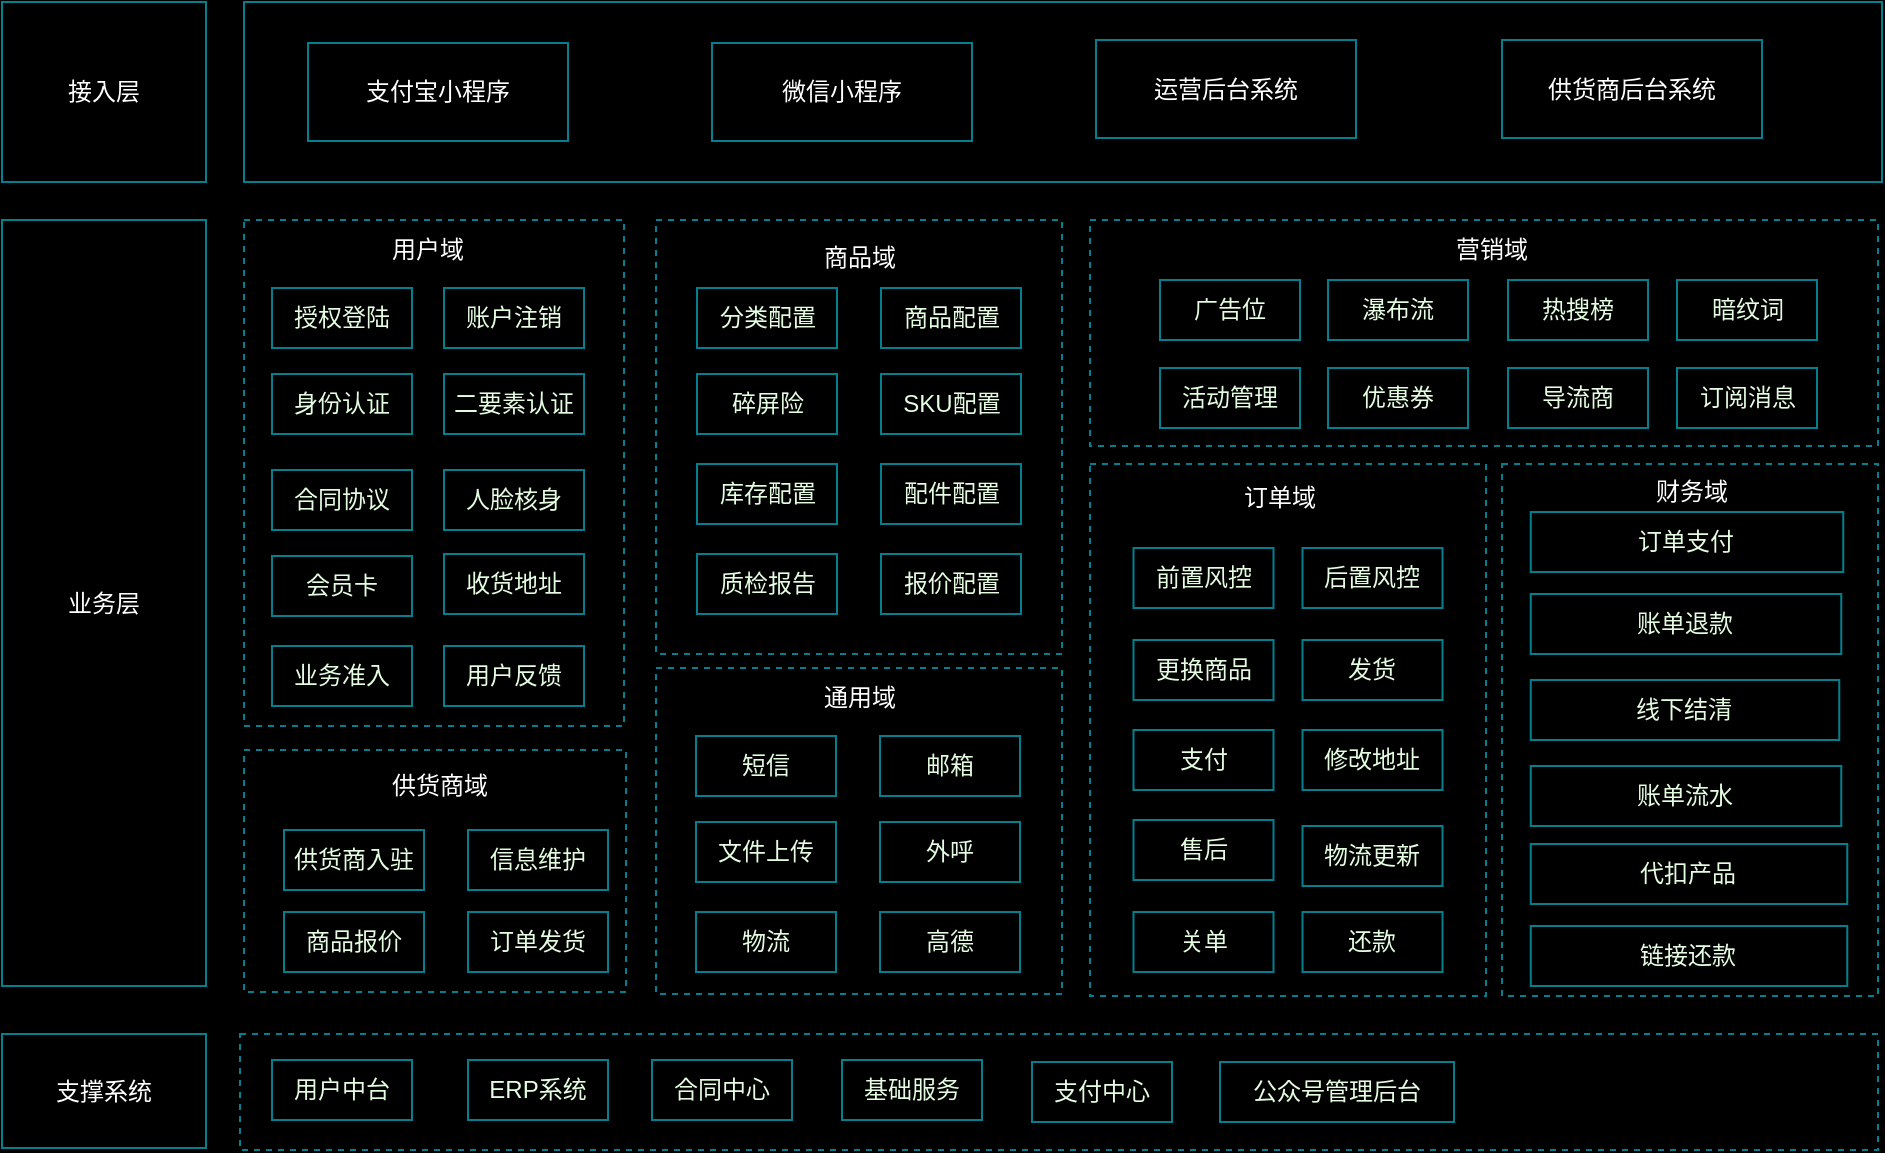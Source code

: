 <mxfile version="24.7.12">
  <diagram name="第 1 页" id="a9zNuTtGVHFrjddqWxli">
    <mxGraphModel dx="1327" dy="764" grid="0" gridSize="10" guides="1" tooltips="1" connect="1" arrows="1" fold="1" page="1" pageScale="1" pageWidth="827" pageHeight="1169" background="#000000" math="0" shadow="0">
      <root>
        <mxCell id="0" />
        <mxCell id="1" parent="0" />
        <mxCell id="iPnrtmUdlIL3VNnraX-A-33" value="" style="rounded=0;whiteSpace=wrap;html=1;labelBackgroundColor=none;fillColor=none;strokeWidth=1;strokeColor=#028090;dashed=1;fontColor=#E4FDE1;" vertex="1" parent="1">
          <mxGeometry x="574" y="331" width="198" height="266" as="geometry" />
        </mxCell>
        <mxCell id="ZO9EcA2WIQo7O_Em-ckx-2" value="&lt;font color=&quot;#ffffff&quot;&gt;接入层&lt;/font&gt;" style="rounded=0;whiteSpace=wrap;html=1;labelBackgroundColor=none;fillColor=none;strokeWidth=1;strokeColor=#028090;fontColor=#E4FDE1;" parent="1" vertex="1">
          <mxGeometry x="30" y="100" width="102" height="90" as="geometry" />
        </mxCell>
        <mxCell id="ZO9EcA2WIQo7O_Em-ckx-3" value="&lt;font color=&quot;#ffffff&quot;&gt;业务层&lt;/font&gt;" style="rounded=0;whiteSpace=wrap;html=1;labelBackgroundColor=none;fillColor=none;strokeWidth=1;strokeColor=#028090;fontColor=#E4FDE1;" parent="1" vertex="1">
          <mxGeometry x="30" y="209" width="102" height="383" as="geometry" />
        </mxCell>
        <mxCell id="ZO9EcA2WIQo7O_Em-ckx-4" value="" style="rounded=0;whiteSpace=wrap;html=1;labelBackgroundColor=none;fillColor=none;strokeWidth=1;strokeColor=#028090;fontColor=#E4FDE1;" parent="1" vertex="1">
          <mxGeometry x="151" y="100" width="819" height="90" as="geometry" />
        </mxCell>
        <mxCell id="ZO9EcA2WIQo7O_Em-ckx-8" value="&lt;font color=&quot;#ffffff&quot;&gt;支付宝小程序&lt;/font&gt;" style="rounded=0;whiteSpace=wrap;html=1;labelBackgroundColor=none;fillColor=none;strokeWidth=1;strokeColor=#028090;fontColor=#E4FDE1;" parent="1" vertex="1">
          <mxGeometry x="183" y="120.5" width="130" height="49" as="geometry" />
        </mxCell>
        <mxCell id="iPnrtmUdlIL3VNnraX-A-1" value="&lt;font color=&quot;#ffffff&quot;&gt;运营后台系统&lt;/font&gt;" style="rounded=0;whiteSpace=wrap;html=1;labelBackgroundColor=none;fillColor=none;strokeWidth=1;strokeColor=#028090;fontColor=#E4FDE1;" vertex="1" parent="1">
          <mxGeometry x="577" y="119" width="130" height="49" as="geometry" />
        </mxCell>
        <mxCell id="iPnrtmUdlIL3VNnraX-A-2" value="&lt;font color=&quot;#ffffff&quot;&gt;供货商后台系统&lt;/font&gt;" style="rounded=0;whiteSpace=wrap;html=1;labelBackgroundColor=none;fillColor=none;strokeWidth=1;strokeColor=#028090;fontColor=#E4FDE1;" vertex="1" parent="1">
          <mxGeometry x="780" y="119" width="130" height="49" as="geometry" />
        </mxCell>
        <mxCell id="iPnrtmUdlIL3VNnraX-A-4" value="&lt;font color=&quot;#ffffff&quot;&gt;微信小程序&lt;/font&gt;" style="rounded=0;whiteSpace=wrap;html=1;labelBackgroundColor=none;fillColor=none;strokeWidth=1;strokeColor=#028090;fontColor=#E4FDE1;" vertex="1" parent="1">
          <mxGeometry x="385" y="120.5" width="130" height="49" as="geometry" />
        </mxCell>
        <mxCell id="iPnrtmUdlIL3VNnraX-A-6" value="" style="rounded=0;whiteSpace=wrap;html=1;labelBackgroundColor=none;fillColor=none;strokeWidth=1;strokeColor=#028090;dashed=1;fontColor=#E4FDE1;" vertex="1" parent="1">
          <mxGeometry x="151" y="209" width="190" height="253" as="geometry" />
        </mxCell>
        <mxCell id="iPnrtmUdlIL3VNnraX-A-7" value="&lt;font color=&quot;#ffffff&quot;&gt;用户域&lt;/font&gt;" style="text;html=1;align=center;verticalAlign=middle;whiteSpace=wrap;rounded=0;labelBackgroundColor=none;fontColor=#E4FDE1;strokeColor=none;" vertex="1" parent="1">
          <mxGeometry x="213" y="209" width="60" height="30" as="geometry" />
        </mxCell>
        <mxCell id="iPnrtmUdlIL3VNnraX-A-8" value="授权登陆" style="rounded=0;whiteSpace=wrap;html=1;labelBackgroundColor=none;fillColor=none;strokeWidth=1;strokeColor=#028090;fontColor=#E4FDE1;" vertex="1" parent="1">
          <mxGeometry x="165" y="243" width="70" height="30" as="geometry" />
        </mxCell>
        <mxCell id="iPnrtmUdlIL3VNnraX-A-9" value="账户注销" style="rounded=0;whiteSpace=wrap;html=1;labelBackgroundColor=none;fillColor=none;strokeWidth=1;strokeColor=#028090;fontColor=#E4FDE1;" vertex="1" parent="1">
          <mxGeometry x="251" y="243" width="70" height="30" as="geometry" />
        </mxCell>
        <mxCell id="iPnrtmUdlIL3VNnraX-A-10" value="身份认证" style="rounded=0;whiteSpace=wrap;html=1;labelBackgroundColor=none;fillColor=none;strokeWidth=1;strokeColor=#028090;fontColor=#E4FDE1;" vertex="1" parent="1">
          <mxGeometry x="165" y="286" width="70" height="30" as="geometry" />
        </mxCell>
        <mxCell id="iPnrtmUdlIL3VNnraX-A-13" value="业务准入" style="rounded=0;whiteSpace=wrap;html=1;labelBackgroundColor=none;fillColor=none;strokeWidth=1;strokeColor=#028090;fontColor=#E4FDE1;" vertex="1" parent="1">
          <mxGeometry x="165" y="422" width="70" height="30" as="geometry" />
        </mxCell>
        <mxCell id="iPnrtmUdlIL3VNnraX-A-14" value="前置风控" style="rounded=0;whiteSpace=wrap;html=1;labelBackgroundColor=none;fillColor=none;strokeWidth=1;strokeColor=#028090;fontColor=#E4FDE1;" vertex="1" parent="1">
          <mxGeometry x="595.75" y="373" width="70" height="30" as="geometry" />
        </mxCell>
        <mxCell id="iPnrtmUdlIL3VNnraX-A-15" value="后置风控" style="rounded=0;whiteSpace=wrap;html=1;labelBackgroundColor=none;fillColor=none;strokeWidth=1;strokeColor=#028090;fontColor=#E4FDE1;" vertex="1" parent="1">
          <mxGeometry x="680.25" y="373" width="70" height="30" as="geometry" />
        </mxCell>
        <mxCell id="iPnrtmUdlIL3VNnraX-A-16" value="合同协议" style="rounded=0;whiteSpace=wrap;html=1;labelBackgroundColor=none;fillColor=none;strokeWidth=1;strokeColor=#028090;fontColor=#E4FDE1;" vertex="1" parent="1">
          <mxGeometry x="165" y="334" width="70" height="30" as="geometry" />
        </mxCell>
        <mxCell id="iPnrtmUdlIL3VNnraX-A-12" value="人脸核身" style="rounded=0;whiteSpace=wrap;html=1;labelBackgroundColor=none;fillColor=none;strokeWidth=1;strokeColor=#028090;fontColor=#E4FDE1;" vertex="1" parent="1">
          <mxGeometry x="251" y="334" width="70" height="30" as="geometry" />
        </mxCell>
        <mxCell id="iPnrtmUdlIL3VNnraX-A-21" value="用户反馈" style="rounded=0;whiteSpace=wrap;html=1;labelBackgroundColor=none;fillColor=none;strokeWidth=1;strokeColor=#028090;fontColor=#E4FDE1;" vertex="1" parent="1">
          <mxGeometry x="251" y="422" width="70" height="30" as="geometry" />
        </mxCell>
        <mxCell id="iPnrtmUdlIL3VNnraX-A-22" value="会员卡" style="rounded=0;whiteSpace=wrap;html=1;labelBackgroundColor=none;fillColor=none;strokeWidth=1;strokeColor=#028090;fontColor=#E4FDE1;" vertex="1" parent="1">
          <mxGeometry x="165" y="377" width="70" height="30" as="geometry" />
        </mxCell>
        <mxCell id="iPnrtmUdlIL3VNnraX-A-23" value="收货地址" style="rounded=0;whiteSpace=wrap;html=1;labelBackgroundColor=none;fillColor=none;strokeWidth=1;strokeColor=#028090;fontColor=#E4FDE1;" vertex="1" parent="1">
          <mxGeometry x="251" y="376" width="70" height="30" as="geometry" />
        </mxCell>
        <mxCell id="iPnrtmUdlIL3VNnraX-A-19" value="二要素认证" style="rounded=0;whiteSpace=wrap;html=1;labelBackgroundColor=none;fillColor=none;strokeWidth=1;strokeColor=#028090;fontColor=#E4FDE1;" vertex="1" parent="1">
          <mxGeometry x="251" y="286" width="70" height="30" as="geometry" />
        </mxCell>
        <mxCell id="iPnrtmUdlIL3VNnraX-A-25" value="" style="rounded=0;whiteSpace=wrap;html=1;labelBackgroundColor=none;fillColor=none;strokeWidth=1;strokeColor=#028090;dashed=1;fontColor=#E4FDE1;" vertex="1" parent="1">
          <mxGeometry x="151" y="474" width="191" height="121" as="geometry" />
        </mxCell>
        <mxCell id="iPnrtmUdlIL3VNnraX-A-26" value="&lt;font color=&quot;#ffffff&quot;&gt;供货商域&lt;/font&gt;" style="text;html=1;align=center;verticalAlign=middle;whiteSpace=wrap;rounded=0;labelBackgroundColor=none;fontColor=#E4FDE1;strokeColor=none;" vertex="1" parent="1">
          <mxGeometry x="219" y="477" width="60" height="30" as="geometry" />
        </mxCell>
        <mxCell id="iPnrtmUdlIL3VNnraX-A-27" value="" style="rounded=0;whiteSpace=wrap;html=1;labelBackgroundColor=none;fillColor=none;strokeWidth=1;strokeColor=#028090;dashed=1;fontColor=#E4FDE1;" vertex="1" parent="1">
          <mxGeometry x="357" y="209" width="203" height="217" as="geometry" />
        </mxCell>
        <mxCell id="iPnrtmUdlIL3VNnraX-A-28" value="&lt;font color=&quot;#ffffff&quot;&gt;商品域&lt;/font&gt;" style="text;html=1;align=center;verticalAlign=middle;whiteSpace=wrap;rounded=0;labelBackgroundColor=none;fontColor=#E4FDE1;strokeColor=none;" vertex="1" parent="1">
          <mxGeometry x="428.5" y="213" width="60" height="30" as="geometry" />
        </mxCell>
        <mxCell id="iPnrtmUdlIL3VNnraX-A-31" value="" style="rounded=0;whiteSpace=wrap;html=1;labelBackgroundColor=none;fillColor=none;strokeWidth=1;strokeColor=#028090;dashed=1;fontColor=#E4FDE1;" vertex="1" parent="1">
          <mxGeometry x="574" y="209" width="394" height="113" as="geometry" />
        </mxCell>
        <mxCell id="iPnrtmUdlIL3VNnraX-A-32" value="&lt;font color=&quot;#ffffff&quot;&gt;营销域&lt;/font&gt;" style="text;html=1;align=center;verticalAlign=middle;whiteSpace=wrap;rounded=0;labelBackgroundColor=none;fontColor=#E4FDE1;strokeColor=none;" vertex="1" parent="1">
          <mxGeometry x="733" y="209" width="84" height="30" as="geometry" />
        </mxCell>
        <mxCell id="iPnrtmUdlIL3VNnraX-A-34" value="&lt;font color=&quot;#ffffff&quot;&gt;订单域&lt;/font&gt;" style="text;html=1;align=center;verticalAlign=middle;whiteSpace=wrap;rounded=0;labelBackgroundColor=none;fontColor=#E4FDE1;strokeColor=none;" vertex="1" parent="1">
          <mxGeometry x="639" y="333" width="60" height="30" as="geometry" />
        </mxCell>
        <mxCell id="iPnrtmUdlIL3VNnraX-A-37" value="供货商入驻" style="rounded=0;whiteSpace=wrap;html=1;labelBackgroundColor=none;fillColor=none;strokeWidth=1;strokeColor=#028090;fontColor=#E4FDE1;" vertex="1" parent="1">
          <mxGeometry x="171" y="514" width="70" height="30" as="geometry" />
        </mxCell>
        <mxCell id="iPnrtmUdlIL3VNnraX-A-38" value="信息维护" style="rounded=0;whiteSpace=wrap;html=1;labelBackgroundColor=none;fillColor=none;strokeWidth=1;strokeColor=#028090;fontColor=#E4FDE1;" vertex="1" parent="1">
          <mxGeometry x="263" y="514" width="70" height="30" as="geometry" />
        </mxCell>
        <mxCell id="iPnrtmUdlIL3VNnraX-A-39" value="广告位" style="rounded=0;whiteSpace=wrap;html=1;labelBackgroundColor=none;fillColor=none;strokeWidth=1;strokeColor=#028090;fontColor=#E4FDE1;" vertex="1" parent="1">
          <mxGeometry x="609" y="239" width="70" height="30" as="geometry" />
        </mxCell>
        <mxCell id="iPnrtmUdlIL3VNnraX-A-40" value="瀑布流" style="rounded=0;whiteSpace=wrap;html=1;labelBackgroundColor=none;fillColor=none;strokeWidth=1;strokeColor=#028090;fontColor=#E4FDE1;" vertex="1" parent="1">
          <mxGeometry x="693" y="239" width="70" height="30" as="geometry" />
        </mxCell>
        <mxCell id="iPnrtmUdlIL3VNnraX-A-41" value="热搜榜" style="rounded=0;whiteSpace=wrap;html=1;labelBackgroundColor=none;fillColor=none;strokeWidth=1;strokeColor=#028090;fontColor=#E4FDE1;" vertex="1" parent="1">
          <mxGeometry x="783" y="239" width="70" height="30" as="geometry" />
        </mxCell>
        <mxCell id="iPnrtmUdlIL3VNnraX-A-42" value="暗纹词" style="rounded=0;whiteSpace=wrap;html=1;labelBackgroundColor=none;fillColor=none;strokeWidth=1;strokeColor=#028090;fontColor=#E4FDE1;" vertex="1" parent="1">
          <mxGeometry x="867.5" y="239" width="70" height="30" as="geometry" />
        </mxCell>
        <mxCell id="iPnrtmUdlIL3VNnraX-A-43" value="商品报价" style="rounded=0;whiteSpace=wrap;html=1;labelBackgroundColor=none;fillColor=none;strokeWidth=1;strokeColor=#028090;fontColor=#E4FDE1;" vertex="1" parent="1">
          <mxGeometry x="171" y="555" width="70" height="30" as="geometry" />
        </mxCell>
        <mxCell id="iPnrtmUdlIL3VNnraX-A-44" value="订单发货" style="rounded=0;whiteSpace=wrap;html=1;labelBackgroundColor=none;fillColor=none;strokeWidth=1;strokeColor=#028090;fontColor=#E4FDE1;" vertex="1" parent="1">
          <mxGeometry x="263" y="555" width="70" height="30" as="geometry" />
        </mxCell>
        <mxCell id="iPnrtmUdlIL3VNnraX-A-47" value="活动管理" style="rounded=0;whiteSpace=wrap;html=1;labelBackgroundColor=none;fillColor=none;strokeWidth=1;strokeColor=#028090;fontColor=#E4FDE1;" vertex="1" parent="1">
          <mxGeometry x="609" y="283" width="70" height="30" as="geometry" />
        </mxCell>
        <mxCell id="iPnrtmUdlIL3VNnraX-A-48" value="优惠券" style="rounded=0;whiteSpace=wrap;html=1;labelBackgroundColor=none;fillColor=none;strokeWidth=1;strokeColor=#028090;fontColor=#E4FDE1;" vertex="1" parent="1">
          <mxGeometry x="693" y="283" width="70" height="30" as="geometry" />
        </mxCell>
        <mxCell id="iPnrtmUdlIL3VNnraX-A-49" value="导流商" style="rounded=0;whiteSpace=wrap;html=1;labelBackgroundColor=none;fillColor=none;strokeWidth=1;strokeColor=#028090;fontColor=#E4FDE1;" vertex="1" parent="1">
          <mxGeometry x="783" y="283" width="70" height="30" as="geometry" />
        </mxCell>
        <mxCell id="iPnrtmUdlIL3VNnraX-A-50" value="订阅消息" style="rounded=0;whiteSpace=wrap;html=1;labelBackgroundColor=none;fillColor=none;strokeWidth=1;strokeColor=#028090;fontColor=#E4FDE1;" vertex="1" parent="1">
          <mxGeometry x="867.5" y="283" width="70" height="30" as="geometry" />
        </mxCell>
        <mxCell id="iPnrtmUdlIL3VNnraX-A-51" value="分类配置" style="rounded=0;whiteSpace=wrap;html=1;labelBackgroundColor=none;fillColor=none;strokeWidth=1;strokeColor=#028090;fontColor=#E4FDE1;" vertex="1" parent="1">
          <mxGeometry x="377.5" y="243" width="70" height="30" as="geometry" />
        </mxCell>
        <mxCell id="iPnrtmUdlIL3VNnraX-A-52" value="商品配置" style="rounded=0;whiteSpace=wrap;html=1;labelBackgroundColor=none;fillColor=none;strokeWidth=1;strokeColor=#028090;fontColor=#E4FDE1;" vertex="1" parent="1">
          <mxGeometry x="469.5" y="243" width="70" height="30" as="geometry" />
        </mxCell>
        <mxCell id="iPnrtmUdlIL3VNnraX-A-53" value="碎屏险" style="rounded=0;whiteSpace=wrap;html=1;labelBackgroundColor=none;fillColor=none;strokeWidth=1;strokeColor=#028090;fontColor=#E4FDE1;" vertex="1" parent="1">
          <mxGeometry x="377.5" y="286" width="70" height="30" as="geometry" />
        </mxCell>
        <mxCell id="iPnrtmUdlIL3VNnraX-A-54" value="SKU配置" style="rounded=0;whiteSpace=wrap;html=1;labelBackgroundColor=none;fillColor=none;strokeWidth=1;strokeColor=#028090;fontColor=#E4FDE1;" vertex="1" parent="1">
          <mxGeometry x="469.5" y="286" width="70" height="30" as="geometry" />
        </mxCell>
        <mxCell id="iPnrtmUdlIL3VNnraX-A-55" value="库存配置" style="rounded=0;whiteSpace=wrap;html=1;labelBackgroundColor=none;fillColor=none;strokeWidth=1;strokeColor=#028090;fontColor=#E4FDE1;" vertex="1" parent="1">
          <mxGeometry x="377.5" y="331" width="70" height="30" as="geometry" />
        </mxCell>
        <mxCell id="iPnrtmUdlIL3VNnraX-A-56" value="配件配置" style="rounded=0;whiteSpace=wrap;html=1;labelBackgroundColor=none;fillColor=none;strokeWidth=1;strokeColor=#028090;fontColor=#E4FDE1;" vertex="1" parent="1">
          <mxGeometry x="469.5" y="331" width="70" height="30" as="geometry" />
        </mxCell>
        <mxCell id="iPnrtmUdlIL3VNnraX-A-57" value="质检报告" style="rounded=0;whiteSpace=wrap;html=1;labelBackgroundColor=none;fillColor=none;strokeWidth=1;strokeColor=#028090;fontColor=#E4FDE1;" vertex="1" parent="1">
          <mxGeometry x="377.5" y="376" width="70" height="30" as="geometry" />
        </mxCell>
        <mxCell id="iPnrtmUdlIL3VNnraX-A-59" value="报价配置" style="rounded=0;whiteSpace=wrap;html=1;labelBackgroundColor=none;fillColor=none;strokeWidth=1;strokeColor=#028090;fontColor=#E4FDE1;" vertex="1" parent="1">
          <mxGeometry x="469.5" y="376" width="70" height="30" as="geometry" />
        </mxCell>
        <mxCell id="iPnrtmUdlIL3VNnraX-A-60" value="发货" style="rounded=0;whiteSpace=wrap;html=1;labelBackgroundColor=none;fillColor=none;strokeWidth=1;strokeColor=#028090;fontColor=#E4FDE1;" vertex="1" parent="1">
          <mxGeometry x="680.25" y="419" width="70" height="30" as="geometry" />
        </mxCell>
        <mxCell id="iPnrtmUdlIL3VNnraX-A-61" value="更换商品" style="rounded=0;whiteSpace=wrap;html=1;labelBackgroundColor=none;fillColor=none;strokeWidth=1;strokeColor=#028090;fontColor=#E4FDE1;" vertex="1" parent="1">
          <mxGeometry x="595.75" y="419" width="70" height="30" as="geometry" />
        </mxCell>
        <mxCell id="iPnrtmUdlIL3VNnraX-A-62" value="售后" style="rounded=0;whiteSpace=wrap;html=1;labelBackgroundColor=none;fillColor=none;strokeWidth=1;strokeColor=#028090;fontColor=#E4FDE1;" vertex="1" parent="1">
          <mxGeometry x="595.75" y="509" width="70" height="30" as="geometry" />
        </mxCell>
        <mxCell id="iPnrtmUdlIL3VNnraX-A-64" value="支付" style="rounded=0;whiteSpace=wrap;html=1;labelBackgroundColor=none;fillColor=none;strokeWidth=1;strokeColor=#028090;fontColor=#E4FDE1;" vertex="1" parent="1">
          <mxGeometry x="595.75" y="464" width="70" height="30" as="geometry" />
        </mxCell>
        <mxCell id="iPnrtmUdlIL3VNnraX-A-65" value="还款" style="rounded=0;whiteSpace=wrap;html=1;labelBackgroundColor=none;fillColor=none;strokeWidth=1;strokeColor=#028090;fontColor=#E4FDE1;" vertex="1" parent="1">
          <mxGeometry x="680.25" y="555" width="70" height="30" as="geometry" />
        </mxCell>
        <mxCell id="iPnrtmUdlIL3VNnraX-A-66" value="关单" style="rounded=0;whiteSpace=wrap;html=1;labelBackgroundColor=none;fillColor=none;strokeWidth=1;strokeColor=#028090;fontColor=#E4FDE1;" vertex="1" parent="1">
          <mxGeometry x="595.75" y="555" width="70" height="30" as="geometry" />
        </mxCell>
        <mxCell id="iPnrtmUdlIL3VNnraX-A-67" value="修改地址" style="rounded=0;whiteSpace=wrap;html=1;labelBackgroundColor=none;fillColor=none;strokeWidth=1;strokeColor=#028090;fontColor=#E4FDE1;" vertex="1" parent="1">
          <mxGeometry x="680.25" y="464" width="70" height="30" as="geometry" />
        </mxCell>
        <mxCell id="iPnrtmUdlIL3VNnraX-A-68" value="物流更新" style="rounded=0;whiteSpace=wrap;html=1;labelBackgroundColor=none;fillColor=none;strokeWidth=1;strokeColor=#028090;fontColor=#E4FDE1;" vertex="1" parent="1">
          <mxGeometry x="680.25" y="512" width="70" height="30" as="geometry" />
        </mxCell>
        <mxCell id="iPnrtmUdlIL3VNnraX-A-69" value="" style="rounded=0;whiteSpace=wrap;html=1;labelBackgroundColor=none;fillColor=none;strokeWidth=1;strokeColor=#028090;dashed=1;fontColor=#E4FDE1;" vertex="1" parent="1">
          <mxGeometry x="357" y="433" width="203" height="163" as="geometry" />
        </mxCell>
        <mxCell id="iPnrtmUdlIL3VNnraX-A-71" value="&lt;font color=&quot;#ffffff&quot;&gt;通用域&lt;/font&gt;" style="text;html=1;align=center;verticalAlign=middle;whiteSpace=wrap;rounded=0;labelBackgroundColor=none;fontColor=#E4FDE1;strokeColor=none;" vertex="1" parent="1">
          <mxGeometry x="428.5" y="433" width="60" height="30" as="geometry" />
        </mxCell>
        <mxCell id="iPnrtmUdlIL3VNnraX-A-72" value="短信" style="rounded=0;whiteSpace=wrap;html=1;labelBackgroundColor=none;fillColor=none;strokeWidth=1;strokeColor=#028090;fontColor=#E4FDE1;" vertex="1" parent="1">
          <mxGeometry x="377" y="467" width="70" height="30" as="geometry" />
        </mxCell>
        <mxCell id="iPnrtmUdlIL3VNnraX-A-73" value="邮箱" style="rounded=0;whiteSpace=wrap;html=1;labelBackgroundColor=none;fillColor=none;strokeWidth=1;strokeColor=#028090;fontColor=#E4FDE1;" vertex="1" parent="1">
          <mxGeometry x="469" y="467" width="70" height="30" as="geometry" />
        </mxCell>
        <mxCell id="iPnrtmUdlIL3VNnraX-A-74" value="文件上传" style="rounded=0;whiteSpace=wrap;html=1;labelBackgroundColor=none;fillColor=none;strokeWidth=1;strokeColor=#028090;fontColor=#E4FDE1;" vertex="1" parent="1">
          <mxGeometry x="377" y="510" width="70" height="30" as="geometry" />
        </mxCell>
        <mxCell id="iPnrtmUdlIL3VNnraX-A-75" value="外呼" style="rounded=0;whiteSpace=wrap;html=1;labelBackgroundColor=none;fillColor=none;strokeWidth=1;strokeColor=#028090;fontColor=#E4FDE1;" vertex="1" parent="1">
          <mxGeometry x="469" y="510" width="70" height="30" as="geometry" />
        </mxCell>
        <mxCell id="iPnrtmUdlIL3VNnraX-A-76" value="物流" style="rounded=0;whiteSpace=wrap;html=1;labelBackgroundColor=none;fillColor=none;strokeWidth=1;strokeColor=#028090;fontColor=#E4FDE1;" vertex="1" parent="1">
          <mxGeometry x="377" y="555" width="70" height="30" as="geometry" />
        </mxCell>
        <mxCell id="iPnrtmUdlIL3VNnraX-A-77" value="高德" style="rounded=0;whiteSpace=wrap;html=1;labelBackgroundColor=none;fillColor=none;strokeWidth=1;strokeColor=#028090;fontColor=#E4FDE1;" vertex="1" parent="1">
          <mxGeometry x="469" y="555" width="70" height="30" as="geometry" />
        </mxCell>
        <mxCell id="iPnrtmUdlIL3VNnraX-A-81" value="" style="rounded=0;whiteSpace=wrap;html=1;labelBackgroundColor=none;fillColor=none;strokeWidth=1;strokeColor=#028090;dashed=1;fontColor=#E4FDE1;" vertex="1" parent="1">
          <mxGeometry x="780" y="331" width="188" height="266" as="geometry" />
        </mxCell>
        <mxCell id="iPnrtmUdlIL3VNnraX-A-82" value="订单支付" style="rounded=0;whiteSpace=wrap;html=1;labelBackgroundColor=none;fillColor=none;strokeWidth=1;strokeColor=#028090;fontColor=#E4FDE1;" vertex="1" parent="1">
          <mxGeometry x="794.38" y="355" width="156.25" height="30" as="geometry" />
        </mxCell>
        <mxCell id="iPnrtmUdlIL3VNnraX-A-83" value="账单流水" style="rounded=0;whiteSpace=wrap;html=1;labelBackgroundColor=none;fillColor=none;strokeWidth=1;strokeColor=#028090;fontColor=#E4FDE1;" vertex="1" parent="1">
          <mxGeometry x="794.38" y="482" width="155.25" height="30" as="geometry" />
        </mxCell>
        <mxCell id="iPnrtmUdlIL3VNnraX-A-84" value="&lt;font color=&quot;#ffffff&quot;&gt;财务域&lt;/font&gt;" style="text;html=1;align=center;verticalAlign=middle;whiteSpace=wrap;rounded=0;labelBackgroundColor=none;fontColor=#E4FDE1;strokeColor=none;" vertex="1" parent="1">
          <mxGeometry x="845" y="330" width="60" height="30" as="geometry" />
        </mxCell>
        <mxCell id="iPnrtmUdlIL3VNnraX-A-85" value="代扣产品" style="rounded=0;whiteSpace=wrap;html=1;labelBackgroundColor=none;fillColor=none;strokeWidth=1;strokeColor=#028090;fontColor=#E4FDE1;" vertex="1" parent="1">
          <mxGeometry x="794.38" y="521" width="158.25" height="30" as="geometry" />
        </mxCell>
        <mxCell id="iPnrtmUdlIL3VNnraX-A-86" value="账单退款" style="rounded=0;whiteSpace=wrap;html=1;labelBackgroundColor=none;fillColor=none;strokeWidth=1;strokeColor=#028090;fontColor=#E4FDE1;" vertex="1" parent="1">
          <mxGeometry x="794.38" y="396" width="155.25" height="30" as="geometry" />
        </mxCell>
        <mxCell id="iPnrtmUdlIL3VNnraX-A-88" value="线下结清" style="rounded=0;whiteSpace=wrap;html=1;labelBackgroundColor=none;fillColor=none;strokeWidth=1;strokeColor=#028090;fontColor=#E4FDE1;" vertex="1" parent="1">
          <mxGeometry x="794.38" y="439" width="154.25" height="30" as="geometry" />
        </mxCell>
        <mxCell id="iPnrtmUdlIL3VNnraX-A-91" value="链接还款" style="rounded=0;whiteSpace=wrap;html=1;labelBackgroundColor=none;fillColor=none;strokeWidth=1;strokeColor=#028090;fontColor=#E4FDE1;" vertex="1" parent="1">
          <mxGeometry x="794.38" y="562" width="158.25" height="30" as="geometry" />
        </mxCell>
        <mxCell id="iPnrtmUdlIL3VNnraX-A-95" value="&lt;font color=&quot;#ffffff&quot;&gt;支撑系统&lt;/font&gt;" style="rounded=0;whiteSpace=wrap;html=1;labelBackgroundColor=none;fillColor=none;strokeWidth=1;strokeColor=#028090;fontColor=#E4FDE1;" vertex="1" parent="1">
          <mxGeometry x="30" y="616" width="102" height="57" as="geometry" />
        </mxCell>
        <mxCell id="iPnrtmUdlIL3VNnraX-A-103" value="" style="rounded=0;whiteSpace=wrap;html=1;labelBackgroundColor=none;fillColor=none;strokeWidth=1;strokeColor=#028090;fontColor=#E4FDE1;dashed=1;" vertex="1" parent="1">
          <mxGeometry x="149" y="616" width="819" height="58" as="geometry" />
        </mxCell>
        <mxCell id="iPnrtmUdlIL3VNnraX-A-104" value="ERP系统" style="rounded=0;whiteSpace=wrap;html=1;labelBackgroundColor=none;fillColor=none;strokeWidth=1;strokeColor=#028090;fontColor=#E4FDE1;" vertex="1" parent="1">
          <mxGeometry x="263" y="629" width="70" height="30" as="geometry" />
        </mxCell>
        <mxCell id="iPnrtmUdlIL3VNnraX-A-105" value="合同中心" style="rounded=0;whiteSpace=wrap;html=1;labelBackgroundColor=none;fillColor=none;strokeWidth=1;strokeColor=#028090;fontColor=#E4FDE1;" vertex="1" parent="1">
          <mxGeometry x="355" y="629" width="70" height="30" as="geometry" />
        </mxCell>
        <mxCell id="iPnrtmUdlIL3VNnraX-A-106" value="基础服务" style="rounded=0;whiteSpace=wrap;html=1;labelBackgroundColor=none;fillColor=none;strokeWidth=1;strokeColor=#028090;fontColor=#E4FDE1;" vertex="1" parent="1">
          <mxGeometry x="450" y="629" width="70" height="30" as="geometry" />
        </mxCell>
        <mxCell id="iPnrtmUdlIL3VNnraX-A-107" value="用户中台" style="rounded=0;whiteSpace=wrap;html=1;labelBackgroundColor=none;fillColor=none;strokeWidth=1;strokeColor=#028090;fontColor=#E4FDE1;" vertex="1" parent="1">
          <mxGeometry x="165" y="629" width="70" height="30" as="geometry" />
        </mxCell>
        <mxCell id="iPnrtmUdlIL3VNnraX-A-108" value="支付中心" style="rounded=0;whiteSpace=wrap;html=1;labelBackgroundColor=none;fillColor=none;strokeWidth=1;strokeColor=#028090;fontColor=#E4FDE1;" vertex="1" parent="1">
          <mxGeometry x="545" y="630" width="70" height="30" as="geometry" />
        </mxCell>
        <mxCell id="iPnrtmUdlIL3VNnraX-A-109" value="公众号管理后台" style="rounded=0;whiteSpace=wrap;html=1;labelBackgroundColor=none;fillColor=none;strokeWidth=1;strokeColor=#028090;fontColor=#E4FDE1;" vertex="1" parent="1">
          <mxGeometry x="639" y="630" width="117" height="30" as="geometry" />
        </mxCell>
      </root>
    </mxGraphModel>
  </diagram>
</mxfile>
